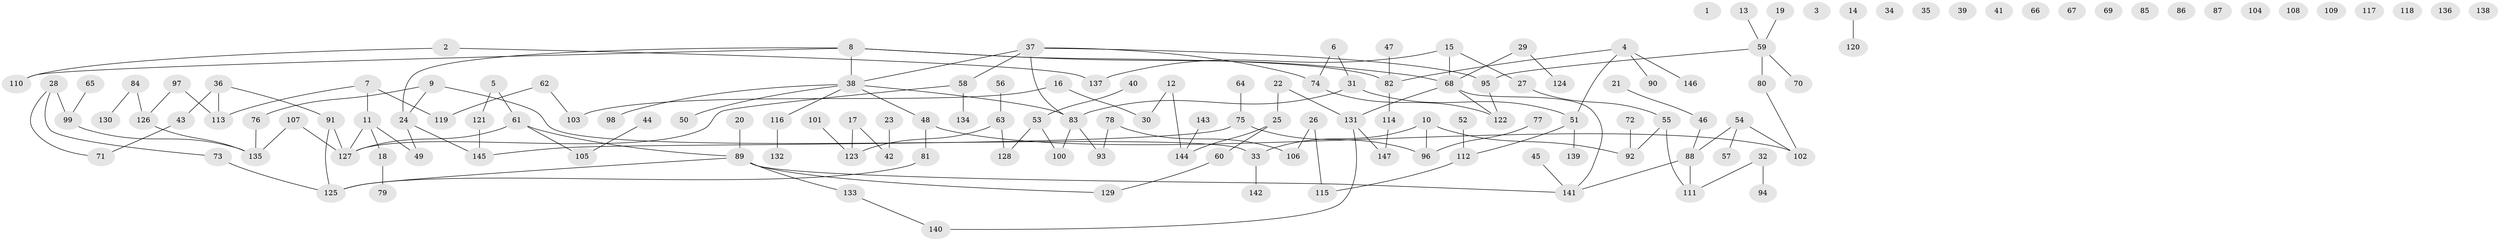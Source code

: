 // coarse degree distribution, {0: 0.2, 2: 0.27, 3: 0.13, 5: 0.06, 4: 0.11, 1: 0.2, 7: 0.01, 8: 0.01, 6: 0.01}
// Generated by graph-tools (version 1.1) at 2025/41/03/06/25 10:41:23]
// undirected, 147 vertices, 152 edges
graph export_dot {
graph [start="1"]
  node [color=gray90,style=filled];
  1;
  2;
  3;
  4;
  5;
  6;
  7;
  8;
  9;
  10;
  11;
  12;
  13;
  14;
  15;
  16;
  17;
  18;
  19;
  20;
  21;
  22;
  23;
  24;
  25;
  26;
  27;
  28;
  29;
  30;
  31;
  32;
  33;
  34;
  35;
  36;
  37;
  38;
  39;
  40;
  41;
  42;
  43;
  44;
  45;
  46;
  47;
  48;
  49;
  50;
  51;
  52;
  53;
  54;
  55;
  56;
  57;
  58;
  59;
  60;
  61;
  62;
  63;
  64;
  65;
  66;
  67;
  68;
  69;
  70;
  71;
  72;
  73;
  74;
  75;
  76;
  77;
  78;
  79;
  80;
  81;
  82;
  83;
  84;
  85;
  86;
  87;
  88;
  89;
  90;
  91;
  92;
  93;
  94;
  95;
  96;
  97;
  98;
  99;
  100;
  101;
  102;
  103;
  104;
  105;
  106;
  107;
  108;
  109;
  110;
  111;
  112;
  113;
  114;
  115;
  116;
  117;
  118;
  119;
  120;
  121;
  122;
  123;
  124;
  125;
  126;
  127;
  128;
  129;
  130;
  131;
  132;
  133;
  134;
  135;
  136;
  137;
  138;
  139;
  140;
  141;
  142;
  143;
  144;
  145;
  146;
  147;
  2 -- 110;
  2 -- 137;
  4 -- 51;
  4 -- 82;
  4 -- 90;
  4 -- 146;
  5 -- 61;
  5 -- 121;
  6 -- 31;
  6 -- 74;
  7 -- 11;
  7 -- 113;
  7 -- 119;
  8 -- 24;
  8 -- 38;
  8 -- 68;
  8 -- 82;
  8 -- 110;
  9 -- 24;
  9 -- 33;
  9 -- 76;
  10 -- 33;
  10 -- 92;
  10 -- 96;
  11 -- 18;
  11 -- 49;
  11 -- 127;
  12 -- 30;
  12 -- 144;
  13 -- 59;
  14 -- 120;
  15 -- 27;
  15 -- 68;
  15 -- 137;
  16 -- 30;
  16 -- 103;
  17 -- 42;
  17 -- 123;
  18 -- 79;
  19 -- 59;
  20 -- 89;
  21 -- 46;
  22 -- 25;
  22 -- 131;
  23 -- 42;
  24 -- 49;
  24 -- 145;
  25 -- 60;
  25 -- 144;
  26 -- 106;
  26 -- 115;
  27 -- 55;
  28 -- 71;
  28 -- 73;
  28 -- 99;
  29 -- 68;
  29 -- 124;
  31 -- 51;
  31 -- 83;
  32 -- 94;
  32 -- 111;
  33 -- 142;
  36 -- 43;
  36 -- 91;
  36 -- 113;
  37 -- 38;
  37 -- 58;
  37 -- 74;
  37 -- 83;
  37 -- 95;
  38 -- 48;
  38 -- 50;
  38 -- 83;
  38 -- 98;
  38 -- 116;
  40 -- 53;
  43 -- 71;
  44 -- 105;
  45 -- 141;
  46 -- 88;
  47 -- 82;
  48 -- 81;
  48 -- 102;
  51 -- 112;
  51 -- 139;
  52 -- 112;
  53 -- 100;
  53 -- 128;
  54 -- 57;
  54 -- 88;
  54 -- 102;
  55 -- 92;
  55 -- 111;
  56 -- 63;
  58 -- 127;
  58 -- 134;
  59 -- 70;
  59 -- 80;
  59 -- 95;
  60 -- 129;
  61 -- 89;
  61 -- 105;
  61 -- 127;
  62 -- 103;
  62 -- 119;
  63 -- 123;
  63 -- 128;
  64 -- 75;
  65 -- 99;
  68 -- 122;
  68 -- 131;
  68 -- 141;
  72 -- 92;
  73 -- 125;
  74 -- 122;
  75 -- 96;
  75 -- 145;
  76 -- 135;
  77 -- 96;
  78 -- 93;
  78 -- 106;
  80 -- 102;
  81 -- 125;
  82 -- 114;
  83 -- 93;
  83 -- 100;
  84 -- 126;
  84 -- 130;
  88 -- 111;
  88 -- 141;
  89 -- 125;
  89 -- 129;
  89 -- 133;
  89 -- 141;
  91 -- 125;
  91 -- 127;
  95 -- 122;
  97 -- 113;
  97 -- 126;
  99 -- 135;
  101 -- 123;
  107 -- 127;
  107 -- 135;
  112 -- 115;
  114 -- 147;
  116 -- 132;
  121 -- 145;
  126 -- 135;
  131 -- 140;
  131 -- 147;
  133 -- 140;
  143 -- 144;
}
